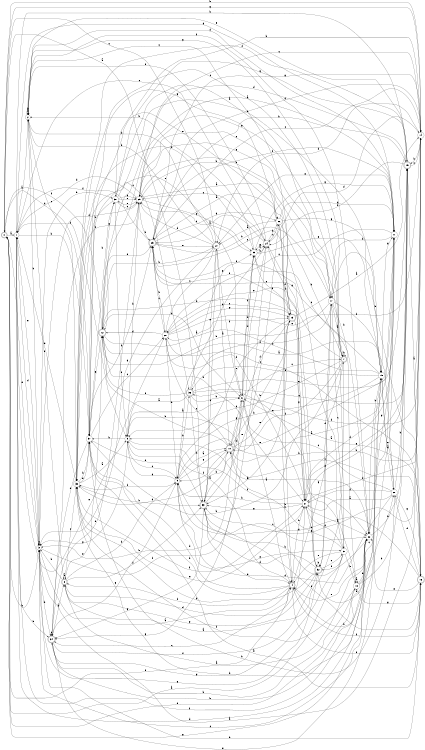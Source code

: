 digraph n31_6 {
__start0 [label="" shape="none"];

rankdir=LR;
size="8,5";

s0 [style="rounded,filled", color="black", fillcolor="white" shape="doublecircle", label="0"];
s1 [style="filled", color="black", fillcolor="white" shape="circle", label="1"];
s2 [style="filled", color="black", fillcolor="white" shape="circle", label="2"];
s3 [style="filled", color="black", fillcolor="white" shape="circle", label="3"];
s4 [style="rounded,filled", color="black", fillcolor="white" shape="doublecircle", label="4"];
s5 [style="filled", color="black", fillcolor="white" shape="circle", label="5"];
s6 [style="filled", color="black", fillcolor="white" shape="circle", label="6"];
s7 [style="rounded,filled", color="black", fillcolor="white" shape="doublecircle", label="7"];
s8 [style="rounded,filled", color="black", fillcolor="white" shape="doublecircle", label="8"];
s9 [style="filled", color="black", fillcolor="white" shape="circle", label="9"];
s10 [style="rounded,filled", color="black", fillcolor="white" shape="doublecircle", label="10"];
s11 [style="filled", color="black", fillcolor="white" shape="circle", label="11"];
s12 [style="rounded,filled", color="black", fillcolor="white" shape="doublecircle", label="12"];
s13 [style="rounded,filled", color="black", fillcolor="white" shape="doublecircle", label="13"];
s14 [style="filled", color="black", fillcolor="white" shape="circle", label="14"];
s15 [style="rounded,filled", color="black", fillcolor="white" shape="doublecircle", label="15"];
s16 [style="rounded,filled", color="black", fillcolor="white" shape="doublecircle", label="16"];
s17 [style="filled", color="black", fillcolor="white" shape="circle", label="17"];
s18 [style="filled", color="black", fillcolor="white" shape="circle", label="18"];
s19 [style="filled", color="black", fillcolor="white" shape="circle", label="19"];
s20 [style="filled", color="black", fillcolor="white" shape="circle", label="20"];
s21 [style="filled", color="black", fillcolor="white" shape="circle", label="21"];
s22 [style="filled", color="black", fillcolor="white" shape="circle", label="22"];
s23 [style="filled", color="black", fillcolor="white" shape="circle", label="23"];
s24 [style="filled", color="black", fillcolor="white" shape="circle", label="24"];
s25 [style="rounded,filled", color="black", fillcolor="white" shape="doublecircle", label="25"];
s26 [style="filled", color="black", fillcolor="white" shape="circle", label="26"];
s27 [style="filled", color="black", fillcolor="white" shape="circle", label="27"];
s28 [style="filled", color="black", fillcolor="white" shape="circle", label="28"];
s29 [style="filled", color="black", fillcolor="white" shape="circle", label="29"];
s30 [style="filled", color="black", fillcolor="white" shape="circle", label="30"];
s31 [style="filled", color="black", fillcolor="white" shape="circle", label="31"];
s32 [style="rounded,filled", color="black", fillcolor="white" shape="doublecircle", label="32"];
s33 [style="rounded,filled", color="black", fillcolor="white" shape="doublecircle", label="33"];
s34 [style="rounded,filled", color="black", fillcolor="white" shape="doublecircle", label="34"];
s35 [style="filled", color="black", fillcolor="white" shape="circle", label="35"];
s36 [style="rounded,filled", color="black", fillcolor="white" shape="doublecircle", label="36"];
s37 [style="filled", color="black", fillcolor="white" shape="circle", label="37"];
s0 -> s1 [label="a"];
s0 -> s3 [label="b"];
s0 -> s27 [label="c"];
s0 -> s37 [label="d"];
s0 -> s3 [label="e"];
s0 -> s4 [label="f"];
s0 -> s14 [label="g"];
s0 -> s14 [label="h"];
s1 -> s2 [label="a"];
s1 -> s37 [label="b"];
s1 -> s24 [label="c"];
s1 -> s3 [label="d"];
s1 -> s28 [label="e"];
s1 -> s5 [label="f"];
s1 -> s11 [label="g"];
s1 -> s34 [label="h"];
s2 -> s2 [label="a"];
s2 -> s3 [label="b"];
s2 -> s35 [label="c"];
s2 -> s11 [label="d"];
s2 -> s8 [label="e"];
s2 -> s22 [label="f"];
s2 -> s7 [label="g"];
s2 -> s2 [label="h"];
s3 -> s4 [label="a"];
s3 -> s34 [label="b"];
s3 -> s3 [label="c"];
s3 -> s29 [label="d"];
s3 -> s1 [label="e"];
s3 -> s24 [label="f"];
s3 -> s32 [label="g"];
s3 -> s30 [label="h"];
s4 -> s5 [label="a"];
s4 -> s21 [label="b"];
s4 -> s34 [label="c"];
s4 -> s37 [label="d"];
s4 -> s16 [label="e"];
s4 -> s8 [label="f"];
s4 -> s7 [label="g"];
s4 -> s37 [label="h"];
s5 -> s6 [label="a"];
s5 -> s29 [label="b"];
s5 -> s9 [label="c"];
s5 -> s22 [label="d"];
s5 -> s11 [label="e"];
s5 -> s22 [label="f"];
s5 -> s3 [label="g"];
s5 -> s37 [label="h"];
s6 -> s4 [label="a"];
s6 -> s3 [label="b"];
s6 -> s7 [label="c"];
s6 -> s14 [label="d"];
s6 -> s37 [label="e"];
s6 -> s23 [label="f"];
s6 -> s34 [label="g"];
s6 -> s23 [label="h"];
s7 -> s8 [label="a"];
s7 -> s37 [label="b"];
s7 -> s35 [label="c"];
s7 -> s5 [label="d"];
s7 -> s28 [label="e"];
s7 -> s10 [label="f"];
s7 -> s29 [label="g"];
s7 -> s7 [label="h"];
s8 -> s8 [label="a"];
s8 -> s9 [label="b"];
s8 -> s35 [label="c"];
s8 -> s21 [label="d"];
s8 -> s12 [label="e"];
s8 -> s33 [label="f"];
s8 -> s32 [label="g"];
s8 -> s3 [label="h"];
s9 -> s10 [label="a"];
s9 -> s36 [label="b"];
s9 -> s22 [label="c"];
s9 -> s5 [label="d"];
s9 -> s31 [label="e"];
s9 -> s35 [label="f"];
s9 -> s10 [label="g"];
s9 -> s14 [label="h"];
s10 -> s11 [label="a"];
s10 -> s13 [label="b"];
s10 -> s28 [label="c"];
s10 -> s35 [label="d"];
s10 -> s13 [label="e"];
s10 -> s9 [label="f"];
s10 -> s6 [label="g"];
s10 -> s12 [label="h"];
s11 -> s12 [label="a"];
s11 -> s4 [label="b"];
s11 -> s28 [label="c"];
s11 -> s21 [label="d"];
s11 -> s27 [label="e"];
s11 -> s25 [label="f"];
s11 -> s22 [label="g"];
s11 -> s17 [label="h"];
s12 -> s13 [label="a"];
s12 -> s21 [label="b"];
s12 -> s16 [label="c"];
s12 -> s6 [label="d"];
s12 -> s25 [label="e"];
s12 -> s0 [label="f"];
s12 -> s30 [label="g"];
s12 -> s27 [label="h"];
s13 -> s14 [label="a"];
s13 -> s29 [label="b"];
s13 -> s2 [label="c"];
s13 -> s33 [label="d"];
s13 -> s9 [label="e"];
s13 -> s10 [label="f"];
s13 -> s21 [label="g"];
s13 -> s12 [label="h"];
s14 -> s3 [label="a"];
s14 -> s15 [label="b"];
s14 -> s25 [label="c"];
s14 -> s27 [label="d"];
s14 -> s33 [label="e"];
s14 -> s21 [label="f"];
s14 -> s25 [label="g"];
s14 -> s30 [label="h"];
s15 -> s16 [label="a"];
s15 -> s1 [label="b"];
s15 -> s14 [label="c"];
s15 -> s12 [label="d"];
s15 -> s2 [label="e"];
s15 -> s35 [label="f"];
s15 -> s21 [label="g"];
s15 -> s24 [label="h"];
s16 -> s6 [label="a"];
s16 -> s17 [label="b"];
s16 -> s10 [label="c"];
s16 -> s20 [label="d"];
s16 -> s22 [label="e"];
s16 -> s4 [label="f"];
s16 -> s9 [label="g"];
s16 -> s3 [label="h"];
s17 -> s7 [label="a"];
s17 -> s18 [label="b"];
s17 -> s31 [label="c"];
s17 -> s32 [label="d"];
s17 -> s29 [label="e"];
s17 -> s19 [label="f"];
s17 -> s29 [label="g"];
s17 -> s12 [label="h"];
s18 -> s18 [label="a"];
s18 -> s15 [label="b"];
s18 -> s19 [label="c"];
s18 -> s0 [label="d"];
s18 -> s36 [label="e"];
s18 -> s35 [label="f"];
s18 -> s16 [label="g"];
s18 -> s22 [label="h"];
s19 -> s20 [label="a"];
s19 -> s5 [label="b"];
s19 -> s3 [label="c"];
s19 -> s28 [label="d"];
s19 -> s25 [label="e"];
s19 -> s36 [label="f"];
s19 -> s11 [label="g"];
s19 -> s35 [label="h"];
s20 -> s21 [label="a"];
s20 -> s37 [label="b"];
s20 -> s6 [label="c"];
s20 -> s9 [label="d"];
s20 -> s19 [label="e"];
s20 -> s21 [label="f"];
s20 -> s16 [label="g"];
s20 -> s15 [label="h"];
s21 -> s22 [label="a"];
s21 -> s15 [label="b"];
s21 -> s32 [label="c"];
s21 -> s24 [label="d"];
s21 -> s35 [label="e"];
s21 -> s25 [label="f"];
s21 -> s33 [label="g"];
s21 -> s9 [label="h"];
s22 -> s8 [label="a"];
s22 -> s19 [label="b"];
s22 -> s23 [label="c"];
s22 -> s1 [label="d"];
s22 -> s4 [label="e"];
s22 -> s1 [label="f"];
s22 -> s0 [label="g"];
s22 -> s15 [label="h"];
s23 -> s24 [label="a"];
s23 -> s24 [label="b"];
s23 -> s29 [label="c"];
s23 -> s6 [label="d"];
s23 -> s19 [label="e"];
s23 -> s13 [label="f"];
s23 -> s11 [label="g"];
s23 -> s2 [label="h"];
s24 -> s25 [label="a"];
s24 -> s9 [label="b"];
s24 -> s29 [label="c"];
s24 -> s14 [label="d"];
s24 -> s2 [label="e"];
s24 -> s26 [label="f"];
s24 -> s23 [label="g"];
s24 -> s33 [label="h"];
s25 -> s26 [label="a"];
s25 -> s17 [label="b"];
s25 -> s28 [label="c"];
s25 -> s14 [label="d"];
s25 -> s27 [label="e"];
s25 -> s1 [label="f"];
s25 -> s26 [label="g"];
s25 -> s15 [label="h"];
s26 -> s27 [label="a"];
s26 -> s4 [label="b"];
s26 -> s24 [label="c"];
s26 -> s11 [label="d"];
s26 -> s37 [label="e"];
s26 -> s13 [label="f"];
s26 -> s19 [label="g"];
s26 -> s7 [label="h"];
s27 -> s10 [label="a"];
s27 -> s2 [label="b"];
s27 -> s28 [label="c"];
s27 -> s29 [label="d"];
s27 -> s33 [label="e"];
s27 -> s6 [label="f"];
s27 -> s3 [label="g"];
s27 -> s2 [label="h"];
s28 -> s20 [label="a"];
s28 -> s25 [label="b"];
s28 -> s13 [label="c"];
s28 -> s12 [label="d"];
s28 -> s14 [label="e"];
s28 -> s21 [label="f"];
s28 -> s13 [label="g"];
s28 -> s9 [label="h"];
s29 -> s4 [label="a"];
s29 -> s25 [label="b"];
s29 -> s14 [label="c"];
s29 -> s1 [label="d"];
s29 -> s30 [label="e"];
s29 -> s34 [label="f"];
s29 -> s23 [label="g"];
s29 -> s17 [label="h"];
s30 -> s31 [label="a"];
s30 -> s35 [label="b"];
s30 -> s29 [label="c"];
s30 -> s29 [label="d"];
s30 -> s29 [label="e"];
s30 -> s5 [label="f"];
s30 -> s15 [label="g"];
s30 -> s19 [label="h"];
s31 -> s0 [label="a"];
s31 -> s18 [label="b"];
s31 -> s25 [label="c"];
s31 -> s21 [label="d"];
s31 -> s4 [label="e"];
s31 -> s32 [label="f"];
s31 -> s34 [label="g"];
s31 -> s10 [label="h"];
s32 -> s20 [label="a"];
s32 -> s32 [label="b"];
s32 -> s31 [label="c"];
s32 -> s33 [label="d"];
s32 -> s17 [label="e"];
s32 -> s25 [label="f"];
s32 -> s24 [label="g"];
s32 -> s35 [label="h"];
s33 -> s0 [label="a"];
s33 -> s22 [label="b"];
s33 -> s27 [label="c"];
s33 -> s4 [label="d"];
s33 -> s26 [label="e"];
s33 -> s16 [label="f"];
s33 -> s34 [label="g"];
s33 -> s10 [label="h"];
s34 -> s8 [label="a"];
s34 -> s18 [label="b"];
s34 -> s34 [label="c"];
s34 -> s29 [label="d"];
s34 -> s11 [label="e"];
s34 -> s32 [label="f"];
s34 -> s9 [label="g"];
s34 -> s22 [label="h"];
s35 -> s5 [label="a"];
s35 -> s33 [label="b"];
s35 -> s36 [label="c"];
s35 -> s1 [label="d"];
s35 -> s37 [label="e"];
s35 -> s21 [label="f"];
s35 -> s26 [label="g"];
s35 -> s37 [label="h"];
s36 -> s5 [label="a"];
s36 -> s6 [label="b"];
s36 -> s15 [label="c"];
s36 -> s17 [label="d"];
s36 -> s15 [label="e"];
s36 -> s12 [label="f"];
s36 -> s23 [label="g"];
s36 -> s33 [label="h"];
s37 -> s16 [label="a"];
s37 -> s30 [label="b"];
s37 -> s28 [label="c"];
s37 -> s33 [label="d"];
s37 -> s34 [label="e"];
s37 -> s25 [label="f"];
s37 -> s12 [label="g"];
s37 -> s23 [label="h"];

}